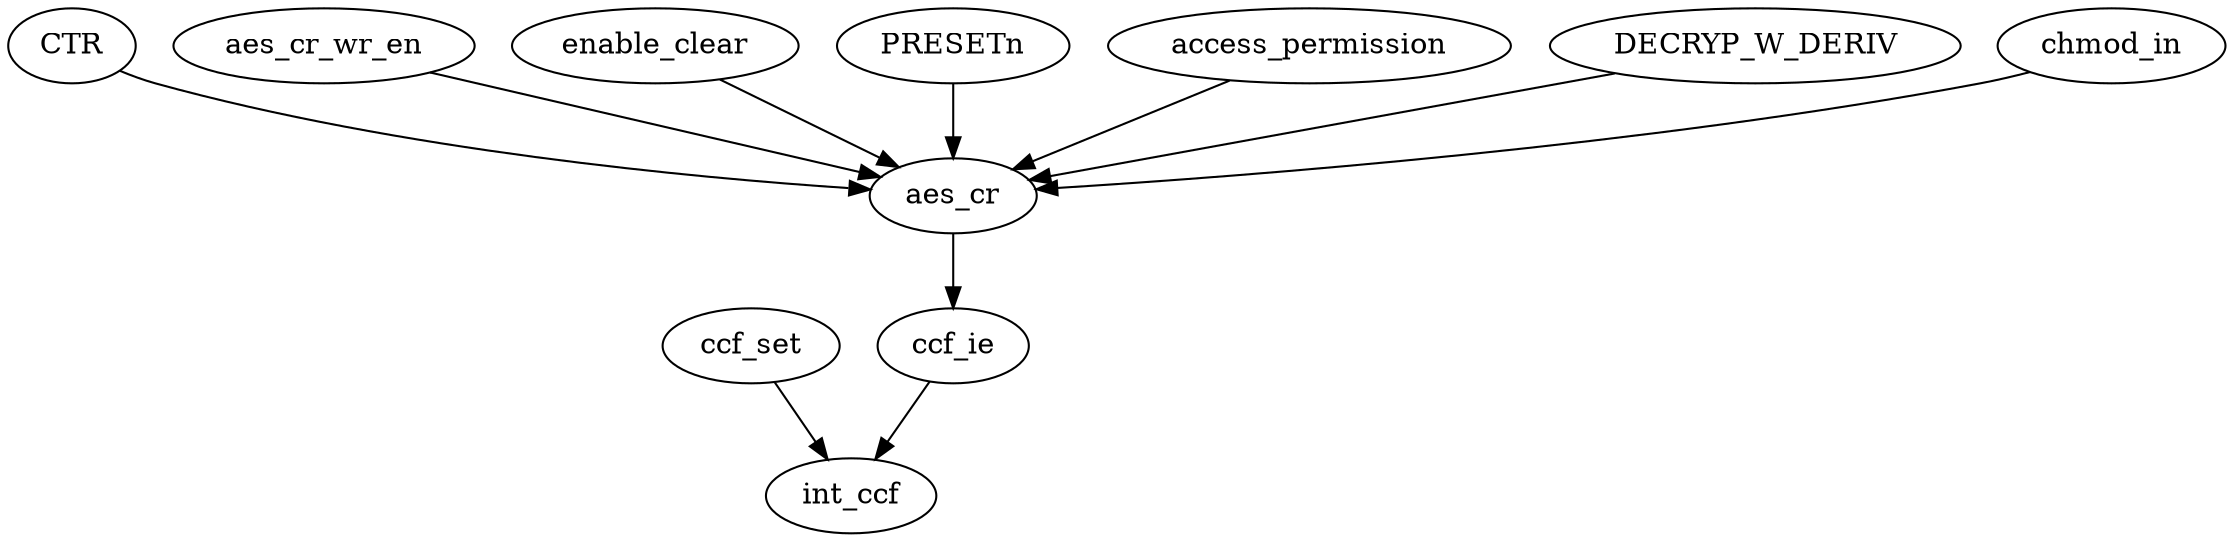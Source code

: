 strict digraph "" {
	ccf_set	 [complexity=3,
		importance=0.0219892699025,
		rank=0.00732975663418];
	int_ccf	 [complexity=0,
		importance=0.0139546959461,
		rank=0.0];
	ccf_set -> int_ccf;
	CTR	 [complexity=9,
		importance=0.158451565192,
		rank=0.0176057294658];
	aes_cr	 [complexity=5,
		importance=0.0752084956178,
		rank=0.0150416991236];
	CTR -> aes_cr;
	ccf_ie	 [complexity=3,
		importance=0.0247901296679,
		rank=0.00826337655598];
	ccf_ie -> int_ccf;
	aes_cr_wr_en	 [complexity=8,
		importance=0.690239429623,
		rank=0.0862799287029];
	aes_cr_wr_en -> aes_cr;
	aes_cr -> ccf_ie;
	enable_clear	 [complexity=6,
		importance=0.162978018872,
		rank=0.0271630031454];
	enable_clear -> aes_cr;
	PRESETn	 [complexity=6,
		importance=0.835328025752,
		rank=0.139221337625];
	PRESETn -> aes_cr;
	access_permission	 [complexity=7,
		importance=0.611543142189,
		rank=0.087363306027];
	access_permission -> aes_cr;
	DECRYP_W_DERIV	 [complexity=9,
		importance=0.158451565192,
		rank=0.0176057294658];
	DECRYP_W_DERIV -> aes_cr;
	chmod_in	 [complexity=9,
		importance=0.158853289504,
		rank=0.0176503655005];
	chmod_in -> aes_cr;
}

